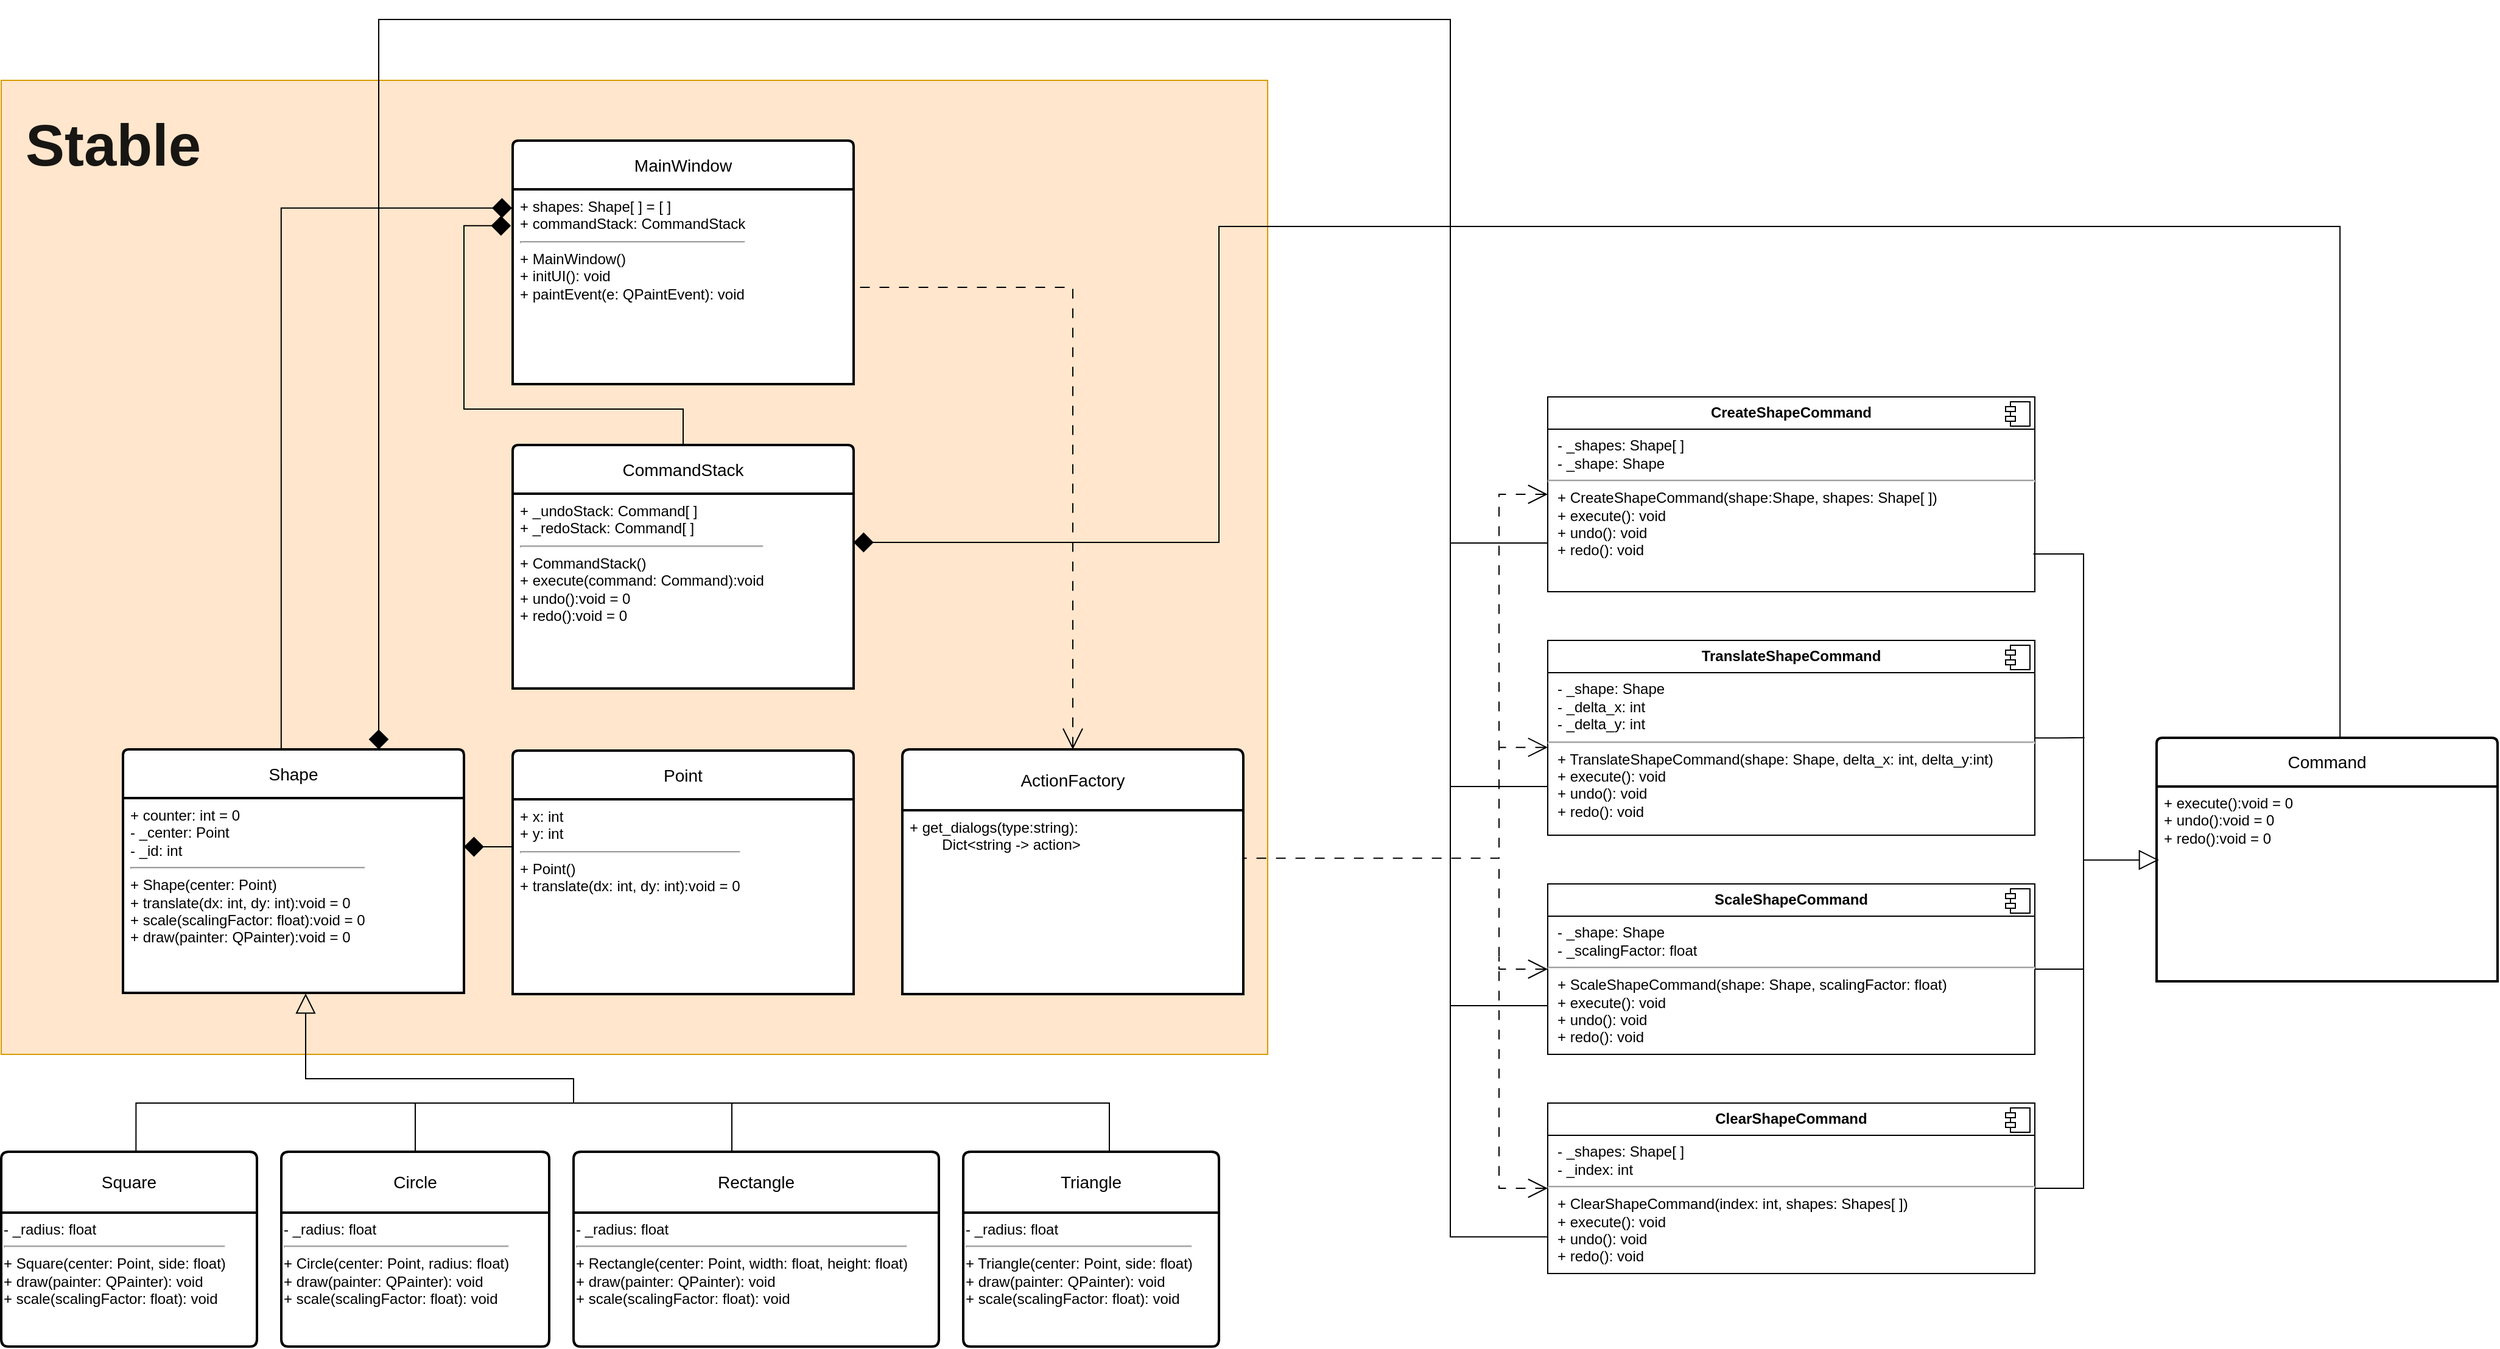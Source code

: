 <mxfile version="28.0.6">
  <diagram name="Page-1" id="oVw9v_Q_mQe5IjcKRwbm">
    <mxGraphModel dx="3642" dy="2976" grid="1" gridSize="10" guides="1" tooltips="1" connect="1" arrows="1" fold="1" page="1" pageScale="1" pageWidth="850" pageHeight="1100" math="0" shadow="0">
      <root>
        <mxCell id="0" />
        <mxCell id="1" parent="0" />
        <mxCell id="4mfTtb763KyPnUBjy1Yq-23" value="Stable" style="rounded=0;whiteSpace=wrap;html=1;fillColor=#ffe6cc;strokeColor=#d79b00;align=left;verticalAlign=top;fontSize=48;fontStyle=1;spacingTop=0;spacingLeft=0;spacing=20;textOpacity=90;movable=1;resizable=1;rotatable=1;deletable=1;editable=1;locked=0;connectable=1;" parent="1" vertex="1">
          <mxGeometry x="130" y="-640" width="1040" height="800" as="geometry" />
        </mxCell>
        <mxCell id="4mfTtb763KyPnUBjy1Yq-33" style="edgeStyle=elbowEdgeStyle;rounded=0;orthogonalLoop=1;jettySize=auto;html=1;endArrow=none;endFill=0;" parent="1" source="XAuHsIVVw2NcSG9I5JBK-29" edge="1">
          <mxGeometry relative="1" as="geometry">
            <mxPoint x="470" y="200" as="targetPoint" />
          </mxGeometry>
        </mxCell>
        <mxCell id="XAuHsIVVw2NcSG9I5JBK-29" value="Circle" style="swimlane;childLayout=stackLayout;horizontal=1;startSize=50;horizontalStack=0;rounded=1;fontSize=14;fontStyle=0;strokeWidth=2;resizeParent=0;resizeLast=1;shadow=0;dashed=0;align=center;arcSize=4;whiteSpace=wrap;html=1;" parent="1" vertex="1">
          <mxGeometry x="360" y="240" width="220" height="160" as="geometry" />
        </mxCell>
        <mxCell id="XAuHsIVVw2NcSG9I5JBK-79" value="&lt;div&gt;&lt;span style=&quot;background-color: transparent; color: light-dark(rgb(0, 0, 0), rgb(255, 255, 255));&quot;&gt;- _radius: float&lt;/span&gt;&lt;/div&gt;&lt;div&gt;&lt;hr&gt;&lt;div&gt;+ Circle(center: Point, radius: float)&lt;/div&gt;&lt;/div&gt;&lt;div&gt;+ draw(painter: QPainter): void&lt;/div&gt;&lt;div&gt;+ scale(scalingFactor: float): void&lt;/div&gt;" style="text;html=1;align=left;verticalAlign=top;resizable=0;points=[];autosize=1;strokeWidth=2;" parent="XAuHsIVVw2NcSG9I5JBK-29" vertex="1">
          <mxGeometry y="50" width="220" height="110" as="geometry" />
        </mxCell>
        <mxCell id="XAuHsIVVw2NcSG9I5JBK-74" value="ActionFactory" style="swimlane;childLayout=stackLayout;horizontal=1;startSize=50;horizontalStack=0;rounded=1;fontSize=14;fontStyle=0;strokeWidth=2;resizeParent=0;resizeLast=1;shadow=0;dashed=0;align=center;arcSize=4;whiteSpace=wrap;html=1;" parent="1" vertex="1">
          <mxGeometry x="870" y="-90.5" width="280" height="201" as="geometry" />
        </mxCell>
        <mxCell id="XAuHsIVVw2NcSG9I5JBK-75" value="+ get_dialogs(type:string):&amp;nbsp;&lt;div&gt;&lt;span style=&quot;white-space: pre;&quot;&gt;&#x9;&lt;/span&gt;Dict&amp;lt;string -&amp;gt; action&amp;gt;&lt;div&gt;&lt;br&gt;&lt;/div&gt;&lt;/div&gt;" style="align=left;spacingLeft=4;spacingRight=4;fontSize=12;verticalAlign=top;resizable=0;rotatable=0;part=1;html=1;whiteSpace=wrap;strokeWidth=2;rounded=0;strokeColor=default;" parent="XAuHsIVVw2NcSG9I5JBK-74" vertex="1">
          <mxGeometry y="50" width="280" height="151" as="geometry" />
        </mxCell>
        <mxCell id="4mfTtb763KyPnUBjy1Yq-17" style="edgeStyle=elbowEdgeStyle;rounded=0;orthogonalLoop=1;jettySize=auto;html=1;endArrow=none;endFill=0;startArrow=open;startFill=0;startSize=14;dashed=1;dashPattern=8 8;" parent="1" source="XAuHsIVVw2NcSG9I5JBK-112" edge="1">
          <mxGeometry relative="1" as="geometry">
            <mxPoint x="1360" y="-80" as="targetPoint" />
            <Array as="points">
              <mxPoint x="1360" y="-160" />
            </Array>
          </mxGeometry>
        </mxCell>
        <mxCell id="4mfTtb763KyPnUBjy1Yq-51" style="edgeStyle=elbowEdgeStyle;rounded=0;orthogonalLoop=1;jettySize=auto;html=1;endArrow=none;endFill=0;" parent="1" edge="1">
          <mxGeometry relative="1" as="geometry">
            <mxPoint x="1320" y="-260" as="targetPoint" />
            <mxPoint x="1400" y="-260" as="sourcePoint" />
            <Array as="points">
              <mxPoint x="1350" y="-260" />
            </Array>
          </mxGeometry>
        </mxCell>
        <mxCell id="XAuHsIVVw2NcSG9I5JBK-112" value="&lt;p style=&quot;margin:0px;margin-top:6px;text-align:center;&quot;&gt;&lt;b&gt;CreateShapeCommand&lt;/b&gt;&lt;/p&gt;&lt;hr size=&quot;1&quot; style=&quot;border-style:solid;&quot;&gt;&lt;p style=&quot;margin:0px;margin-left:8px;&quot;&gt;- _shapes: Shape[ ]&lt;/p&gt;&lt;p style=&quot;margin:0px;margin-left:8px;&quot;&gt;- _shape: Shape&lt;/p&gt;&lt;hr&gt;&lt;p style=&quot;margin:0px;margin-left:8px;&quot;&gt;+ CreateShapeCommand(shape:Shape, shapes: Shape[ ])&lt;/p&gt;&lt;p style=&quot;margin:0px;margin-left:8px;&quot;&gt;+ execute(): void&lt;br&gt;+ undo(): void&lt;/p&gt;&lt;p style=&quot;margin:0px;margin-left:8px;&quot;&gt;+ redo(): void&lt;/p&gt;" style="align=left;overflow=fill;html=1;dropTarget=0;whiteSpace=wrap;" parent="1" vertex="1">
          <mxGeometry x="1400" y="-380" width="400" height="160" as="geometry" />
        </mxCell>
        <mxCell id="XAuHsIVVw2NcSG9I5JBK-113" value="" style="shape=component;jettyWidth=8;jettyHeight=4;" parent="XAuHsIVVw2NcSG9I5JBK-112" vertex="1">
          <mxGeometry x="1" width="20" height="20" relative="1" as="geometry">
            <mxPoint x="-24" y="4" as="offset" />
          </mxGeometry>
        </mxCell>
        <mxCell id="4mfTtb763KyPnUBjy1Yq-13" style="edgeStyle=elbowEdgeStyle;rounded=0;orthogonalLoop=1;jettySize=auto;html=1;entryX=1;entryY=0.261;entryDx=0;entryDy=0;exitX=0;exitY=0.549;exitDx=0;exitDy=0;exitPerimeter=0;endArrow=none;endFill=0;startArrow=open;startFill=0;startSize=14;entryPerimeter=0;dashed=1;dashPattern=8 8;" parent="1" source="XAuHsIVVw2NcSG9I5JBK-116" target="XAuHsIVVw2NcSG9I5JBK-75" edge="1">
          <mxGeometry relative="1" as="geometry">
            <mxPoint x="1400" y="-129" as="sourcePoint" />
            <mxPoint x="1320" y="-0.5" as="targetPoint" />
            <Array as="points">
              <mxPoint x="1360" y="-40" />
            </Array>
          </mxGeometry>
        </mxCell>
        <mxCell id="4mfTtb763KyPnUBjy1Yq-20" style="edgeStyle=elbowEdgeStyle;rounded=0;orthogonalLoop=1;jettySize=auto;html=1;endArrow=none;endFill=0;exitX=0.998;exitY=0.565;exitDx=0;exitDy=0;exitPerimeter=0;startArrow=none;startFill=0;" parent="1" edge="1">
          <mxGeometry relative="1" as="geometry">
            <mxPoint x="1840.8" y="-100.15" as="targetPoint" />
            <mxPoint x="1800" y="-99.85" as="sourcePoint" />
          </mxGeometry>
        </mxCell>
        <mxCell id="4mfTtb763KyPnUBjy1Yq-50" style="edgeStyle=elbowEdgeStyle;rounded=0;orthogonalLoop=1;jettySize=auto;html=1;endArrow=none;endFill=0;" parent="1" edge="1">
          <mxGeometry relative="1" as="geometry">
            <mxPoint x="1320" y="-60" as="targetPoint" />
            <mxPoint x="1400" y="-60" as="sourcePoint" />
            <Array as="points">
              <mxPoint x="1380" y="-60" />
            </Array>
          </mxGeometry>
        </mxCell>
        <mxCell id="XAuHsIVVw2NcSG9I5JBK-116" value="&lt;p style=&quot;margin:0px;margin-top:6px;text-align:center;&quot;&gt;&lt;b&gt;TranslateShapeCommand&lt;/b&gt;&lt;/p&gt;&lt;hr size=&quot;1&quot; style=&quot;border-style:solid;&quot;&gt;&lt;p style=&quot;margin: 0px 0px 0px 8px;&quot;&gt;- _shape: Shape&lt;/p&gt;&lt;p style=&quot;margin: 0px 0px 0px 8px;&quot;&gt;- _delta_x: int&lt;/p&gt;&lt;p style=&quot;margin: 0px 0px 0px 8px;&quot;&gt;- _delta_y: int&lt;/p&gt;&lt;hr&gt;&lt;p style=&quot;margin: 0px 0px 0px 8px;&quot;&gt;+ TranslateShapeCommand(shape: Shape, delta_x: int, delta_y:int)&lt;/p&gt;&lt;p style=&quot;margin: 0px 0px 0px 8px;&quot;&gt;+ execute(): void&lt;br&gt;+ undo(): void&lt;/p&gt;&lt;p style=&quot;margin: 0px 0px 0px 8px;&quot;&gt;+ redo(): void&lt;/p&gt;" style="align=left;overflow=fill;html=1;dropTarget=0;whiteSpace=wrap;" parent="1" vertex="1">
          <mxGeometry x="1400" y="-180" width="400" height="160" as="geometry" />
        </mxCell>
        <mxCell id="XAuHsIVVw2NcSG9I5JBK-117" value="" style="shape=component;jettyWidth=8;jettyHeight=4;" parent="XAuHsIVVw2NcSG9I5JBK-116" vertex="1">
          <mxGeometry x="1" width="20" height="20" relative="1" as="geometry">
            <mxPoint x="-24" y="4" as="offset" />
          </mxGeometry>
        </mxCell>
        <mxCell id="4mfTtb763KyPnUBjy1Yq-15" style="edgeStyle=elbowEdgeStyle;rounded=0;orthogonalLoop=1;jettySize=auto;html=1;exitX=0;exitY=0.5;exitDx=0;exitDy=0;endArrow=none;endFill=0;startArrow=open;startFill=0;startSize=14;dashed=1;dashPattern=8 8;" parent="1" source="XAuHsIVVw2NcSG9I5JBK-118" edge="1">
          <mxGeometry relative="1" as="geometry">
            <mxPoint x="1360" as="targetPoint" />
            <Array as="points">
              <mxPoint x="1360" y="40" />
            </Array>
          </mxGeometry>
        </mxCell>
        <mxCell id="4mfTtb763KyPnUBjy1Yq-22" style="edgeStyle=elbowEdgeStyle;rounded=0;orthogonalLoop=1;jettySize=auto;html=1;endArrow=none;endFill=0;startArrow=none;startFill=0;exitX=1;exitY=0.5;exitDx=0;exitDy=0;" parent="1" source="XAuHsIVVw2NcSG9I5JBK-118" edge="1">
          <mxGeometry relative="1" as="geometry">
            <mxPoint x="1840" y="90" as="targetPoint" />
            <mxPoint x="1800" y="100" as="sourcePoint" />
          </mxGeometry>
        </mxCell>
        <mxCell id="4mfTtb763KyPnUBjy1Yq-49" style="edgeStyle=elbowEdgeStyle;rounded=0;orthogonalLoop=1;jettySize=auto;html=1;endArrow=none;endFill=0;" parent="1" source="XAuHsIVVw2NcSG9I5JBK-118" edge="1">
          <mxGeometry relative="1" as="geometry">
            <mxPoint x="1320" y="120" as="targetPoint" />
            <Array as="points">
              <mxPoint x="1370" y="120" />
            </Array>
          </mxGeometry>
        </mxCell>
        <mxCell id="XAuHsIVVw2NcSG9I5JBK-118" value="&lt;p style=&quot;margin:0px;margin-top:6px;text-align:center;&quot;&gt;&lt;b&gt;ScaleShapeCommand&lt;/b&gt;&lt;/p&gt;&lt;hr size=&quot;1&quot; style=&quot;border-style:solid;&quot;&gt;&lt;p style=&quot;margin: 0px 0px 0px 8px;&quot;&gt;- _shape: Shape&lt;/p&gt;&lt;p style=&quot;margin: 0px 0px 0px 8px;&quot;&gt;- _scalingFactor: float&lt;/p&gt;&lt;hr&gt;&lt;p style=&quot;margin: 0px 0px 0px 8px;&quot;&gt;+ ScaleShapeCommand(shape: Shape, scalingFactor: float)&lt;/p&gt;&lt;p style=&quot;margin: 0px 0px 0px 8px;&quot;&gt;+ execute(): void&lt;br&gt;+ undo(): void&lt;/p&gt;&lt;p style=&quot;margin: 0px 0px 0px 8px;&quot;&gt;+ redo(): void&lt;/p&gt;" style="align=left;overflow=fill;html=1;dropTarget=0;whiteSpace=wrap;" parent="1" vertex="1">
          <mxGeometry x="1400" y="20" width="400" height="140" as="geometry" />
        </mxCell>
        <mxCell id="XAuHsIVVw2NcSG9I5JBK-119" value="" style="shape=component;jettyWidth=8;jettyHeight=4;" parent="XAuHsIVVw2NcSG9I5JBK-118" vertex="1">
          <mxGeometry x="1" width="20" height="20" relative="1" as="geometry">
            <mxPoint x="-24" y="4" as="offset" />
          </mxGeometry>
        </mxCell>
        <mxCell id="4mfTtb763KyPnUBjy1Yq-44" style="edgeStyle=orthogonalEdgeStyle;rounded=0;orthogonalLoop=1;jettySize=auto;html=1;exitX=0.75;exitY=0;exitDx=0;exitDy=0;entryX=-0.001;entryY=0.785;entryDx=0;entryDy=0;entryPerimeter=0;targetPerimeterSpacing=0;endSize=14;startArrow=diamond;startFill=1;startSize=14;endArrow=none;endFill=0;" parent="1" source="XAuHsIVVw2NcSG9I5JBK-82" target="4mfTtb763KyPnUBjy1Yq-1" edge="1">
          <mxGeometry relative="1" as="geometry">
            <Array as="points">
              <mxPoint x="440" y="-690" />
              <mxPoint x="1320" y="-690" />
              <mxPoint x="1320" y="310" />
            </Array>
          </mxGeometry>
        </mxCell>
        <mxCell id="XAuHsIVVw2NcSG9I5JBK-82" value="Shape" style="swimlane;childLayout=stackLayout;horizontal=1;startSize=40;horizontalStack=0;rounded=1;fontSize=14;fontStyle=0;strokeWidth=2;resizeParent=0;resizeLast=1;shadow=0;dashed=0;align=center;arcSize=4;whiteSpace=wrap;html=1;container=0;fillStyle=solid;glass=0;fillColor=default;" parent="1" vertex="1">
          <mxGeometry x="230" y="-90.5" width="280" height="200" as="geometry">
            <mxRectangle x="580" y="65" width="80" height="40" as="alternateBounds" />
          </mxGeometry>
        </mxCell>
        <mxCell id="XAuHsIVVw2NcSG9I5JBK-83" value="&lt;div&gt;+ counter: int = 0&lt;/div&gt;&lt;div&gt;- _center: Point&lt;/div&gt;&lt;div&gt;- _id: int&amp;nbsp;&lt;/div&gt;&lt;div&gt;&lt;hr&gt;&lt;/div&gt;&lt;div&gt;+ Shape(center: Point)&lt;/div&gt;+ translate(dx: int, dy: int):void = 0&lt;br&gt;+ scale(scalingFactor: float):void = 0&lt;br&gt;+ draw(painter: QPainter):void = 0" style="align=left;spacingLeft=4;spacingRight=4;fontSize=12;verticalAlign=top;resizable=0;rotatable=0;part=1;html=1;whiteSpace=wrap;rounded=0;shadow=0;glass=0;imageAspect=1;strokeColor=default;strokeWidth=2;" parent="XAuHsIVVw2NcSG9I5JBK-82" vertex="1">
          <mxGeometry y="40" width="280" height="160" as="geometry" />
        </mxCell>
        <mxCell id="eC3zg4jJnLnYILMfOMF4-30" style="edgeStyle=orthogonalEdgeStyle;rounded=0;orthogonalLoop=1;jettySize=auto;html=1;endArrow=none;endFill=0;exitX=0.527;exitY=0.003;exitDx=0;exitDy=0;exitPerimeter=0;" parent="1" source="eC3zg4jJnLnYILMfOMF4-17" edge="1">
          <mxGeometry relative="1" as="geometry">
            <mxPoint x="600" y="200" as="targetPoint" />
            <Array as="points">
              <mxPoint x="241" y="200" />
            </Array>
          </mxGeometry>
        </mxCell>
        <mxCell id="eC3zg4jJnLnYILMfOMF4-17" value="Square" style="swimlane;childLayout=stackLayout;horizontal=1;startSize=50;horizontalStack=0;rounded=1;fontSize=14;fontStyle=0;strokeWidth=2;resizeParent=0;resizeLast=1;shadow=0;dashed=0;align=center;arcSize=4;whiteSpace=wrap;html=1;" parent="1" vertex="1">
          <mxGeometry x="130" y="240" width="210" height="160" as="geometry" />
        </mxCell>
        <mxCell id="eC3zg4jJnLnYILMfOMF4-18" value="- _radius: float&lt;br&gt;&lt;div&gt;&lt;hr&gt;&lt;/div&gt;&lt;div&gt;+ Square(center: Point, side: float)&lt;/div&gt;&lt;div&gt;+ draw(painter: QPainter): void&lt;/div&gt;&lt;div&gt;+ scale(scalingFactor: float): void&lt;/div&gt;" style="text;html=1;align=left;verticalAlign=top;resizable=0;points=[];autosize=1;strokeWidth=2;" parent="eC3zg4jJnLnYILMfOMF4-17" vertex="1">
          <mxGeometry y="50" width="210" height="110" as="geometry" />
        </mxCell>
        <mxCell id="4mfTtb763KyPnUBjy1Yq-30" style="edgeStyle=elbowEdgeStyle;rounded=0;orthogonalLoop=1;jettySize=auto;html=1;endArrow=none;endFill=0;" parent="1" source="eC3zg4jJnLnYILMfOMF4-19" edge="1">
          <mxGeometry relative="1" as="geometry">
            <mxPoint x="730.0" y="200" as="targetPoint" />
          </mxGeometry>
        </mxCell>
        <mxCell id="eC3zg4jJnLnYILMfOMF4-19" value="Rectangle" style="swimlane;childLayout=stackLayout;horizontal=1;startSize=50;horizontalStack=0;rounded=1;fontSize=14;fontStyle=0;strokeWidth=2;resizeParent=0;resizeLast=1;shadow=0;dashed=0;align=center;arcSize=4;whiteSpace=wrap;html=1;" parent="1" vertex="1">
          <mxGeometry x="600" y="240" width="300" height="160" as="geometry">
            <mxRectangle x="880" y="240" width="100" height="50" as="alternateBounds" />
          </mxGeometry>
        </mxCell>
        <mxCell id="eC3zg4jJnLnYILMfOMF4-20" value="- _radius: float&lt;br&gt;&lt;div&gt;&lt;hr&gt;+ Rectangle(center: Point, width: float, height: float)&lt;/div&gt;&lt;div&gt;+ draw(painter: QPainter): void&lt;/div&gt;&lt;div&gt;+ scale(scalingFactor: float): void&lt;/div&gt;" style="text;html=1;align=left;verticalAlign=top;resizable=0;points=[];autosize=1;strokeWidth=2;" parent="eC3zg4jJnLnYILMfOMF4-19" vertex="1">
          <mxGeometry y="50" width="300" height="110" as="geometry" />
        </mxCell>
        <mxCell id="eC3zg4jJnLnYILMfOMF4-32" style="edgeStyle=orthogonalEdgeStyle;rounded=0;orthogonalLoop=1;jettySize=auto;html=1;endArrow=none;endFill=0;" parent="1" source="eC3zg4jJnLnYILMfOMF4-21" edge="1">
          <mxGeometry relative="1" as="geometry">
            <mxPoint x="850" y="200" as="targetPoint" />
            <Array as="points">
              <mxPoint x="1040" y="200" />
            </Array>
          </mxGeometry>
        </mxCell>
        <mxCell id="eC3zg4jJnLnYILMfOMF4-21" value="Triangle" style="swimlane;childLayout=stackLayout;horizontal=1;startSize=50;horizontalStack=0;rounded=1;fontSize=14;fontStyle=0;strokeWidth=2;resizeParent=0;resizeLast=1;shadow=0;dashed=0;align=center;arcSize=4;whiteSpace=wrap;html=1;" parent="1" vertex="1">
          <mxGeometry x="920" y="240" width="210" height="160" as="geometry" />
        </mxCell>
        <mxCell id="eC3zg4jJnLnYILMfOMF4-22" value="- _radius: float&lt;br&gt;&lt;div&gt;&lt;hr&gt;+ Triangle(center: Point, side: float)&lt;/div&gt;&lt;div&gt;+ draw(painter: QPainter): void&lt;/div&gt;&lt;div&gt;+ scale(scalingFactor: float): void&lt;/div&gt;" style="text;html=1;align=left;verticalAlign=top;resizable=0;points=[];autosize=1;strokeWidth=2;" parent="eC3zg4jJnLnYILMfOMF4-21" vertex="1">
          <mxGeometry y="50" width="210" height="110" as="geometry" />
        </mxCell>
        <mxCell id="eC3zg4jJnLnYILMfOMF4-33" style="edgeStyle=orthogonalEdgeStyle;rounded=0;orthogonalLoop=1;jettySize=auto;html=1;endArrow=none;endFill=0;startArrow=block;startFill=0;startSize=14;" parent="1" edge="1">
          <mxGeometry relative="1" as="geometry">
            <mxPoint x="850" y="200" as="targetPoint" />
            <Array as="points">
              <mxPoint x="380" y="110" />
              <mxPoint x="380" y="180" />
              <mxPoint x="600" y="180" />
              <mxPoint x="600" y="200" />
            </Array>
            <mxPoint x="380" y="110" as="sourcePoint" />
          </mxGeometry>
        </mxCell>
        <mxCell id="eC3zg4jJnLnYILMfOMF4-35" value="MainWindow" style="swimlane;childLayout=stackLayout;horizontal=1;startSize=40;horizontalStack=0;rounded=1;fontSize=14;fontStyle=0;strokeWidth=2;resizeParent=0;resizeLast=1;shadow=0;dashed=0;align=center;arcSize=4;whiteSpace=wrap;html=1;container=0;fillStyle=solid;glass=0;fillColor=default;treeFolding=0;" parent="1" vertex="1">
          <mxGeometry x="550" y="-590.5" width="280" height="200" as="geometry">
            <mxRectangle x="580" y="65" width="80" height="40" as="alternateBounds" />
          </mxGeometry>
        </mxCell>
        <mxCell id="eC3zg4jJnLnYILMfOMF4-36" value="&lt;div&gt;&lt;span style=&quot;background-color: transparent; color: light-dark(rgb(0, 0, 0), rgb(255, 255, 255));&quot;&gt;+ shapes: Shape[ ] = [ ]&lt;/span&gt;&lt;/div&gt;&lt;div&gt;+ commandStack: CommandStack&lt;/div&gt;&lt;div&gt;&lt;hr&gt;&lt;/div&gt;&lt;div&gt;&lt;div&gt;+ MainWindow()&lt;/div&gt;&lt;/div&gt;&lt;div&gt;&lt;span style=&quot;background-color: transparent; color: light-dark(rgb(0, 0, 0), rgb(255, 255, 255));&quot;&gt;+ initUI(): void&lt;/span&gt;&lt;/div&gt;+ paintEvent(e: QPaintEvent): void" style="align=left;spacingLeft=4;spacingRight=4;fontSize=12;verticalAlign=top;resizable=0;rotatable=0;part=1;html=1;whiteSpace=wrap;rounded=0;shadow=0;glass=0;imageAspect=1;strokeColor=default;strokeWidth=2;" parent="eC3zg4jJnLnYILMfOMF4-35" vertex="1">
          <mxGeometry y="40" width="280" height="160" as="geometry" />
        </mxCell>
        <mxCell id="eC3zg4jJnLnYILMfOMF4-41" style="edgeStyle=orthogonalEdgeStyle;rounded=0;orthogonalLoop=1;jettySize=auto;html=1;exitX=-0.002;exitY=0.096;exitDx=0;exitDy=0;exitPerimeter=0;entryX=0.464;entryY=0.005;entryDx=0;entryDy=0;entryPerimeter=0;endArrow=none;endFill=0;startArrow=diamond;startFill=1;startSize=14;" parent="1" source="eC3zg4jJnLnYILMfOMF4-36" target="XAuHsIVVw2NcSG9I5JBK-82" edge="1">
          <mxGeometry relative="1" as="geometry">
            <mxPoint x="680" y="14.5" as="targetPoint" />
          </mxGeometry>
        </mxCell>
        <mxCell id="eC3zg4jJnLnYILMfOMF4-42" value="CommandStack" style="swimlane;childLayout=stackLayout;horizontal=1;startSize=40;horizontalStack=0;rounded=1;fontSize=14;fontStyle=0;strokeWidth=2;resizeParent=0;resizeLast=1;shadow=0;dashed=0;align=center;arcSize=4;whiteSpace=wrap;html=1;container=0;fillStyle=solid;glass=0;fillColor=default;" parent="1" vertex="1">
          <mxGeometry x="550" y="-340.5" width="280" height="200" as="geometry">
            <mxRectangle x="580" y="65" width="80" height="40" as="alternateBounds" />
          </mxGeometry>
        </mxCell>
        <mxCell id="eC3zg4jJnLnYILMfOMF4-43" value="&lt;div&gt;&lt;span style=&quot;background-color: transparent; color: light-dark(rgb(0, 0, 0), rgb(255, 255, 255));&quot;&gt;+ _undoStack: Command[ ]&lt;/span&gt;&lt;/div&gt;&lt;div&gt;+ _redoStack: Command[ ]&amp;nbsp;&lt;/div&gt;&lt;div&gt;&lt;hr&gt;&lt;/div&gt;&lt;div&gt;+ CommandStack()&lt;/div&gt;+ execute(command: Command):void&lt;br&gt;+ undo():void = 0&lt;br&gt;+ redo():void = 0" style="align=left;spacingLeft=4;spacingRight=4;fontSize=12;verticalAlign=top;resizable=0;rotatable=0;part=1;html=1;whiteSpace=wrap;rounded=0;shadow=0;glass=0;imageAspect=1;strokeColor=default;strokeWidth=2;" parent="eC3zg4jJnLnYILMfOMF4-42" vertex="1">
          <mxGeometry y="40" width="280" height="160" as="geometry" />
        </mxCell>
        <mxCell id="eC3zg4jJnLnYILMfOMF4-44" style="edgeStyle=orthogonalEdgeStyle;rounded=0;orthogonalLoop=1;jettySize=auto;html=1;endArrow=diamond;endFill=1;entryX=-0.005;entryY=0.187;entryDx=0;entryDy=0;entryPerimeter=0;exitX=0.5;exitY=0;exitDx=0;exitDy=0;endSize=14;" parent="1" source="eC3zg4jJnLnYILMfOMF4-42" target="eC3zg4jJnLnYILMfOMF4-36" edge="1">
          <mxGeometry relative="1" as="geometry">
            <mxPoint x="380" y="29.5" as="targetPoint" />
            <Array as="points">
              <mxPoint x="690" y="-370" />
              <mxPoint x="510" y="-370" />
              <mxPoint x="510" y="-521" />
            </Array>
          </mxGeometry>
        </mxCell>
        <mxCell id="4mfTtb763KyPnUBjy1Yq-16" style="edgeStyle=elbowEdgeStyle;rounded=0;orthogonalLoop=1;jettySize=auto;html=1;endArrow=none;endFill=0;startArrow=open;startFill=0;startSize=14;dashed=1;dashPattern=8 8;" parent="1" source="4mfTtb763KyPnUBjy1Yq-1" edge="1">
          <mxGeometry relative="1" as="geometry">
            <mxPoint x="1360" y="80" as="targetPoint" />
            <Array as="points">
              <mxPoint x="1360" y="150" />
            </Array>
          </mxGeometry>
        </mxCell>
        <mxCell id="4mfTtb763KyPnUBjy1Yq-21" style="edgeStyle=elbowEdgeStyle;rounded=0;orthogonalLoop=1;jettySize=auto;html=1;startArrow=none;startFill=0;endArrow=none;endFill=0;" parent="1" source="4mfTtb763KyPnUBjy1Yq-1" edge="1">
          <mxGeometry relative="1" as="geometry">
            <mxPoint x="1840" y="-10" as="targetPoint" />
            <Array as="points">
              <mxPoint x="1840" y="110" />
            </Array>
          </mxGeometry>
        </mxCell>
        <mxCell id="4mfTtb763KyPnUBjy1Yq-1" value="&lt;p style=&quot;margin:0px;margin-top:6px;text-align:center;&quot;&gt;&lt;b&gt;ClearShapeCommand&lt;/b&gt;&lt;/p&gt;&lt;hr size=&quot;1&quot; style=&quot;border-style:solid;&quot;&gt;&lt;p style=&quot;margin: 0px 0px 0px 8px;&quot;&gt;- _shapes: Shape[ ]&lt;/p&gt;&lt;p style=&quot;margin: 0px 0px 0px 8px;&quot;&gt;- _index: int&lt;/p&gt;&lt;hr&gt;&lt;p style=&quot;margin: 0px 0px 0px 8px;&quot;&gt;+ ClearShapeCommand(index: int, shapes: Shapes[ ])&lt;/p&gt;&lt;p style=&quot;margin: 0px 0px 0px 8px;&quot;&gt;+ execute(): void&lt;br&gt;+ undo(): void&lt;/p&gt;&lt;p style=&quot;margin: 0px 0px 0px 8px;&quot;&gt;+ redo(): void&lt;/p&gt;" style="align=left;overflow=fill;html=1;dropTarget=0;whiteSpace=wrap;" parent="1" vertex="1">
          <mxGeometry x="1400" y="200" width="400" height="140" as="geometry" />
        </mxCell>
        <mxCell id="4mfTtb763KyPnUBjy1Yq-2" value="" style="shape=component;jettyWidth=8;jettyHeight=4;" parent="4mfTtb763KyPnUBjy1Yq-1" vertex="1">
          <mxGeometry x="1" width="20" height="20" relative="1" as="geometry">
            <mxPoint x="-24" y="4" as="offset" />
          </mxGeometry>
        </mxCell>
        <mxCell id="4mfTtb763KyPnUBjy1Yq-3" value="Command" style="swimlane;childLayout=stackLayout;horizontal=1;startSize=40;horizontalStack=0;rounded=1;fontSize=14;fontStyle=0;strokeWidth=2;resizeParent=0;resizeLast=1;shadow=0;dashed=0;align=center;arcSize=4;whiteSpace=wrap;html=1;container=0;fillStyle=solid;glass=0;fillColor=default;" parent="1" vertex="1">
          <mxGeometry x="1900" y="-100" width="280" height="200" as="geometry">
            <mxRectangle x="580" y="65" width="80" height="40" as="alternateBounds" />
          </mxGeometry>
        </mxCell>
        <mxCell id="4mfTtb763KyPnUBjy1Yq-4" value="&lt;div&gt;&lt;span style=&quot;background-color: transparent; color: light-dark(rgb(0, 0, 0), rgb(255, 255, 255));&quot;&gt;+ execute():void = 0&lt;/span&gt;&lt;/div&gt;+ undo():void = 0&lt;br&gt;+ redo():void = 0" style="align=left;spacingLeft=4;spacingRight=4;fontSize=12;verticalAlign=top;resizable=0;rotatable=0;part=1;html=1;whiteSpace=wrap;rounded=0;shadow=0;glass=0;imageAspect=1;strokeColor=default;strokeWidth=2;" parent="4mfTtb763KyPnUBjy1Yq-3" vertex="1">
          <mxGeometry y="40" width="280" height="160" as="geometry" />
        </mxCell>
        <mxCell id="4mfTtb763KyPnUBjy1Yq-11" style="edgeStyle=orthogonalEdgeStyle;rounded=0;orthogonalLoop=1;jettySize=auto;html=1;entryX=1.009;entryY=0.497;entryDx=0;entryDy=0;entryPerimeter=0;endArrow=none;endFill=0;dashed=1;dashPattern=8 8;startArrow=open;startFill=0;strokeWidth=1;endSize=6;startSize=15;exitX=0.5;exitY=0;exitDx=0;exitDy=0;" parent="1" source="XAuHsIVVw2NcSG9I5JBK-74" target="eC3zg4jJnLnYILMfOMF4-36" edge="1">
          <mxGeometry relative="1" as="geometry">
            <mxPoint x="1030" y="-320.5" as="targetPoint" />
            <Array as="points">
              <mxPoint x="1010" y="-470" />
              <mxPoint x="832" y="-470" />
            </Array>
          </mxGeometry>
        </mxCell>
        <mxCell id="4mfTtb763KyPnUBjy1Yq-18" style="edgeStyle=elbowEdgeStyle;rounded=0;orthogonalLoop=1;jettySize=auto;html=1;entryX=0.997;entryY=0.575;entryDx=0;entryDy=0;entryPerimeter=0;endArrow=none;endFill=0;startArrow=block;startFill=0;startSize=14;exitX=0.007;exitY=0.377;exitDx=0;exitDy=0;exitPerimeter=0;" parent="1" source="4mfTtb763KyPnUBjy1Yq-4" edge="1">
          <mxGeometry relative="1" as="geometry">
            <mxPoint x="1880" as="sourcePoint" />
            <mxPoint x="1798.8" y="-251" as="targetPoint" />
            <Array as="points">
              <mxPoint x="1840" y="-120" />
            </Array>
          </mxGeometry>
        </mxCell>
        <mxCell id="4mfTtb763KyPnUBjy1Yq-26" value="Point" style="swimlane;childLayout=stackLayout;horizontal=1;startSize=40;horizontalStack=0;rounded=1;fontSize=14;fontStyle=0;strokeWidth=2;resizeParent=0;resizeLast=1;shadow=0;dashed=0;align=center;arcSize=4;whiteSpace=wrap;html=1;container=0;fillStyle=solid;glass=0;fillColor=default;" parent="1" vertex="1">
          <mxGeometry x="550" y="-89.5" width="280" height="200" as="geometry">
            <mxRectangle x="580" y="65" width="80" height="40" as="alternateBounds" />
          </mxGeometry>
        </mxCell>
        <mxCell id="4mfTtb763KyPnUBjy1Yq-27" value="&lt;div&gt;&lt;span style=&quot;background-color: transparent; color: light-dark(rgb(0, 0, 0), rgb(255, 255, 255));&quot;&gt;+ x: int&lt;/span&gt;&lt;/div&gt;&lt;div&gt;+ y: int&amp;nbsp;&lt;/div&gt;&lt;div&gt;&lt;hr&gt;&lt;/div&gt;&lt;div&gt;+ Point()&lt;/div&gt;+ translate(dx: int, dy: int):void = 0&lt;div&gt;&lt;br&gt;&lt;/div&gt;" style="align=left;spacingLeft=4;spacingRight=4;fontSize=12;verticalAlign=top;resizable=0;rotatable=0;part=1;html=1;whiteSpace=wrap;rounded=0;shadow=0;glass=0;imageAspect=1;strokeColor=default;strokeWidth=2;" parent="4mfTtb763KyPnUBjy1Yq-26" vertex="1">
          <mxGeometry y="40" width="280" height="160" as="geometry" />
        </mxCell>
        <mxCell id="4mfTtb763KyPnUBjy1Yq-41" style="edgeStyle=orthogonalEdgeStyle;rounded=0;orthogonalLoop=1;jettySize=auto;html=1;entryX=1;entryY=0.25;entryDx=0;entryDy=0;elbow=vertical;exitX=0.538;exitY=-0.005;exitDx=0;exitDy=0;exitPerimeter=0;endArrow=diamond;endFill=1;startArrow=none;startFill=0;startSize=0;endSize=14;" parent="1" source="4mfTtb763KyPnUBjy1Yq-3" target="eC3zg4jJnLnYILMfOMF4-43" edge="1">
          <mxGeometry relative="1" as="geometry">
            <Array as="points">
              <mxPoint x="2051" y="-520" />
              <mxPoint x="1130" y="-520" />
              <mxPoint x="1130" y="-260" />
            </Array>
          </mxGeometry>
        </mxCell>
        <mxCell id="4mfTtb763KyPnUBjy1Yq-46" style="rounded=0;orthogonalLoop=1;jettySize=auto;html=1;entryX=1;entryY=0.25;entryDx=0;entryDy=0;edgeStyle=elbowEdgeStyle;elbow=vertical;endArrow=diamond;endFill=1;startArrow=none;startFill=0;startSize=14;targetPerimeterSpacing=0;endSize=14;" parent="1" source="4mfTtb763KyPnUBjy1Yq-27" target="XAuHsIVVw2NcSG9I5JBK-83" edge="1">
          <mxGeometry relative="1" as="geometry" />
        </mxCell>
      </root>
    </mxGraphModel>
  </diagram>
</mxfile>
